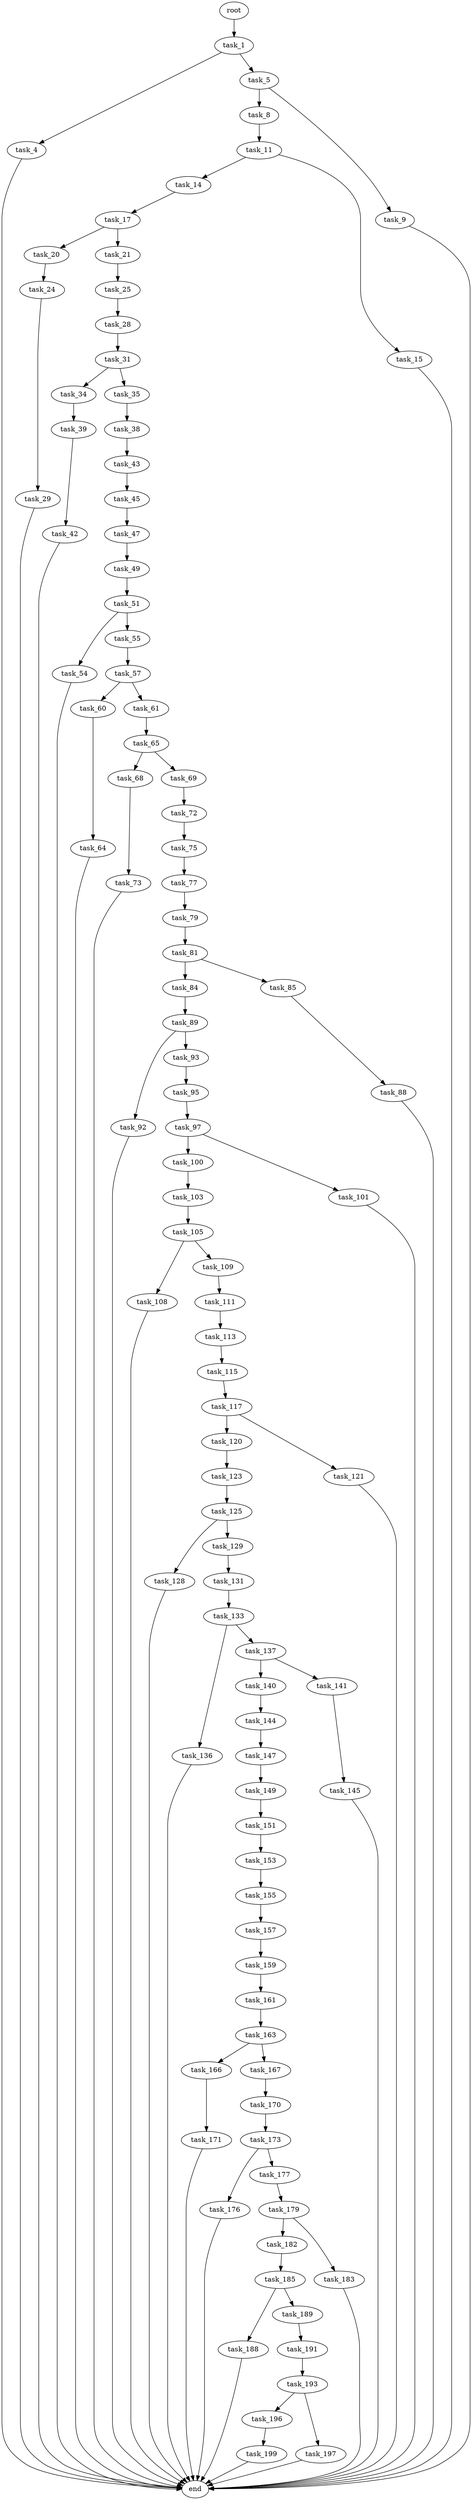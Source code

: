 digraph G {
  root [size="0.000000"];
  task_1 [size="368293445632.000000"];
  task_4 [size="275393988431.000000"];
  task_5 [size="2030439472.000000"];
  end [size="0.000000"];
  task_8 [size="10623417634.000000"];
  task_9 [size="28991029248.000000"];
  task_11 [size="782757789696.000000"];
  task_14 [size="37617583730.000000"];
  task_15 [size="309913988852.000000"];
  task_17 [size="231928233984.000000"];
  task_20 [size="28991029248.000000"];
  task_21 [size="714804728808.000000"];
  task_24 [size="549755813888.000000"];
  task_25 [size="7797995479.000000"];
  task_29 [size="1073741824000.000000"];
  task_28 [size="7509683744.000000"];
  task_31 [size="183243507203.000000"];
  task_34 [size="134217728000.000000"];
  task_35 [size="28991029248.000000"];
  task_39 [size="28991029248.000000"];
  task_38 [size="134217728000.000000"];
  task_43 [size="8589934592.000000"];
  task_42 [size="67635750203.000000"];
  task_45 [size="9978028989.000000"];
  task_47 [size="1883409198.000000"];
  task_49 [size="134217728000.000000"];
  task_51 [size="452892341806.000000"];
  task_54 [size="45649567512.000000"];
  task_55 [size="23052156221.000000"];
  task_57 [size="37374586274.000000"];
  task_60 [size="17652747396.000000"];
  task_61 [size="368293445632.000000"];
  task_64 [size="368293445632.000000"];
  task_65 [size="28991029248.000000"];
  task_68 [size="16305747281.000000"];
  task_69 [size="3069700017.000000"];
  task_73 [size="4109566453.000000"];
  task_72 [size="656531113319.000000"];
  task_75 [size="285098999184.000000"];
  task_77 [size="25638787808.000000"];
  task_79 [size="28991029248.000000"];
  task_81 [size="537684626006.000000"];
  task_84 [size="134217728000.000000"];
  task_85 [size="25895325734.000000"];
  task_89 [size="378354714961.000000"];
  task_88 [size="27767903595.000000"];
  task_92 [size="39953397162.000000"];
  task_93 [size="2308678376.000000"];
  task_95 [size="298001664430.000000"];
  task_97 [size="20335447153.000000"];
  task_100 [size="150126510650.000000"];
  task_101 [size="368293445632.000000"];
  task_103 [size="18317470432.000000"];
  task_105 [size="549755813888.000000"];
  task_108 [size="39697036121.000000"];
  task_109 [size="239392377598.000000"];
  task_111 [size="231928233984.000000"];
  task_113 [size="231928233984.000000"];
  task_115 [size="2206013769.000000"];
  task_117 [size="231928233984.000000"];
  task_120 [size="470598602808.000000"];
  task_121 [size="562752527896.000000"];
  task_123 [size="101049926400.000000"];
  task_125 [size="13833359373.000000"];
  task_128 [size="549755813888.000000"];
  task_129 [size="68719476736.000000"];
  task_131 [size="28991029248.000000"];
  task_133 [size="134217728000.000000"];
  task_136 [size="25799836513.000000"];
  task_137 [size="16109472380.000000"];
  task_140 [size="401814807392.000000"];
  task_141 [size="28991029248.000000"];
  task_144 [size="3196779556.000000"];
  task_145 [size="368293445632.000000"];
  task_147 [size="18791224055.000000"];
  task_149 [size="24009516591.000000"];
  task_151 [size="5180868155.000000"];
  task_153 [size="782757789696.000000"];
  task_155 [size="95718232919.000000"];
  task_157 [size="3654327463.000000"];
  task_159 [size="281597090768.000000"];
  task_161 [size="2030985148.000000"];
  task_163 [size="47663698278.000000"];
  task_166 [size="1073741824000.000000"];
  task_167 [size="428613013885.000000"];
  task_171 [size="1073741824000.000000"];
  task_170 [size="585352800346.000000"];
  task_173 [size="518466599672.000000"];
  task_176 [size="68719476736.000000"];
  task_177 [size="339796679831.000000"];
  task_179 [size="8589934592.000000"];
  task_182 [size="2834590768.000000"];
  task_183 [size="277104355609.000000"];
  task_185 [size="83446791702.000000"];
  task_188 [size="316876369547.000000"];
  task_189 [size="9196499568.000000"];
  task_191 [size="4928391280.000000"];
  task_193 [size="368293445632.000000"];
  task_196 [size="368293445632.000000"];
  task_197 [size="231928233984.000000"];
  task_199 [size="782757789696.000000"];

  root -> task_1 [size="1.000000"];
  task_1 -> task_4 [size="411041792.000000"];
  task_1 -> task_5 [size="411041792.000000"];
  task_4 -> end [size="1.000000"];
  task_5 -> task_8 [size="134217728.000000"];
  task_5 -> task_9 [size="134217728.000000"];
  task_8 -> task_11 [size="536870912.000000"];
  task_9 -> end [size="1.000000"];
  task_11 -> task_14 [size="679477248.000000"];
  task_11 -> task_15 [size="679477248.000000"];
  task_14 -> task_17 [size="75497472.000000"];
  task_15 -> end [size="1.000000"];
  task_17 -> task_20 [size="301989888.000000"];
  task_17 -> task_21 [size="301989888.000000"];
  task_20 -> task_24 [size="75497472.000000"];
  task_21 -> task_25 [size="679477248.000000"];
  task_24 -> task_29 [size="536870912.000000"];
  task_25 -> task_28 [size="209715200.000000"];
  task_29 -> end [size="1.000000"];
  task_28 -> task_31 [size="838860800.000000"];
  task_31 -> task_34 [size="209715200.000000"];
  task_31 -> task_35 [size="209715200.000000"];
  task_34 -> task_39 [size="209715200.000000"];
  task_35 -> task_38 [size="75497472.000000"];
  task_39 -> task_42 [size="75497472.000000"];
  task_38 -> task_43 [size="209715200.000000"];
  task_43 -> task_45 [size="33554432.000000"];
  task_42 -> end [size="1.000000"];
  task_45 -> task_47 [size="209715200.000000"];
  task_47 -> task_49 [size="75497472.000000"];
  task_49 -> task_51 [size="209715200.000000"];
  task_51 -> task_54 [size="411041792.000000"];
  task_51 -> task_55 [size="411041792.000000"];
  task_54 -> end [size="1.000000"];
  task_55 -> task_57 [size="411041792.000000"];
  task_57 -> task_60 [size="75497472.000000"];
  task_57 -> task_61 [size="75497472.000000"];
  task_60 -> task_64 [size="536870912.000000"];
  task_61 -> task_65 [size="411041792.000000"];
  task_64 -> end [size="1.000000"];
  task_65 -> task_68 [size="75497472.000000"];
  task_65 -> task_69 [size="75497472.000000"];
  task_68 -> task_73 [size="301989888.000000"];
  task_69 -> task_72 [size="75497472.000000"];
  task_73 -> end [size="1.000000"];
  task_72 -> task_75 [size="411041792.000000"];
  task_75 -> task_77 [size="411041792.000000"];
  task_77 -> task_79 [size="536870912.000000"];
  task_79 -> task_81 [size="75497472.000000"];
  task_81 -> task_84 [size="411041792.000000"];
  task_81 -> task_85 [size="411041792.000000"];
  task_84 -> task_89 [size="209715200.000000"];
  task_85 -> task_88 [size="838860800.000000"];
  task_89 -> task_92 [size="679477248.000000"];
  task_89 -> task_93 [size="679477248.000000"];
  task_88 -> end [size="1.000000"];
  task_92 -> end [size="1.000000"];
  task_93 -> task_95 [size="75497472.000000"];
  task_95 -> task_97 [size="209715200.000000"];
  task_97 -> task_100 [size="838860800.000000"];
  task_97 -> task_101 [size="838860800.000000"];
  task_100 -> task_103 [size="411041792.000000"];
  task_101 -> end [size="1.000000"];
  task_103 -> task_105 [size="411041792.000000"];
  task_105 -> task_108 [size="536870912.000000"];
  task_105 -> task_109 [size="536870912.000000"];
  task_108 -> end [size="1.000000"];
  task_109 -> task_111 [size="209715200.000000"];
  task_111 -> task_113 [size="301989888.000000"];
  task_113 -> task_115 [size="301989888.000000"];
  task_115 -> task_117 [size="75497472.000000"];
  task_117 -> task_120 [size="301989888.000000"];
  task_117 -> task_121 [size="301989888.000000"];
  task_120 -> task_123 [size="411041792.000000"];
  task_121 -> end [size="1.000000"];
  task_123 -> task_125 [size="134217728.000000"];
  task_125 -> task_128 [size="301989888.000000"];
  task_125 -> task_129 [size="301989888.000000"];
  task_128 -> end [size="1.000000"];
  task_129 -> task_131 [size="134217728.000000"];
  task_131 -> task_133 [size="75497472.000000"];
  task_133 -> task_136 [size="209715200.000000"];
  task_133 -> task_137 [size="209715200.000000"];
  task_136 -> end [size="1.000000"];
  task_137 -> task_140 [size="301989888.000000"];
  task_137 -> task_141 [size="301989888.000000"];
  task_140 -> task_144 [size="301989888.000000"];
  task_141 -> task_145 [size="75497472.000000"];
  task_144 -> task_147 [size="75497472.000000"];
  task_145 -> end [size="1.000000"];
  task_147 -> task_149 [size="679477248.000000"];
  task_149 -> task_151 [size="838860800.000000"];
  task_151 -> task_153 [size="209715200.000000"];
  task_153 -> task_155 [size="679477248.000000"];
  task_155 -> task_157 [size="209715200.000000"];
  task_157 -> task_159 [size="75497472.000000"];
  task_159 -> task_161 [size="411041792.000000"];
  task_161 -> task_163 [size="209715200.000000"];
  task_163 -> task_166 [size="838860800.000000"];
  task_163 -> task_167 [size="838860800.000000"];
  task_166 -> task_171 [size="838860800.000000"];
  task_167 -> task_170 [size="679477248.000000"];
  task_171 -> end [size="1.000000"];
  task_170 -> task_173 [size="411041792.000000"];
  task_173 -> task_176 [size="411041792.000000"];
  task_173 -> task_177 [size="411041792.000000"];
  task_176 -> end [size="1.000000"];
  task_177 -> task_179 [size="838860800.000000"];
  task_179 -> task_182 [size="33554432.000000"];
  task_179 -> task_183 [size="33554432.000000"];
  task_182 -> task_185 [size="75497472.000000"];
  task_183 -> end [size="1.000000"];
  task_185 -> task_188 [size="75497472.000000"];
  task_185 -> task_189 [size="75497472.000000"];
  task_188 -> end [size="1.000000"];
  task_189 -> task_191 [size="536870912.000000"];
  task_191 -> task_193 [size="134217728.000000"];
  task_193 -> task_196 [size="411041792.000000"];
  task_193 -> task_197 [size="411041792.000000"];
  task_196 -> task_199 [size="411041792.000000"];
  task_197 -> end [size="1.000000"];
  task_199 -> end [size="1.000000"];
}
